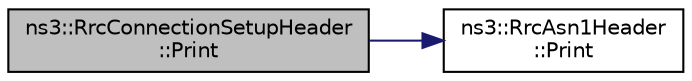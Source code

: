digraph "ns3::RrcConnectionSetupHeader::Print"
{
 // LATEX_PDF_SIZE
  edge [fontname="Helvetica",fontsize="10",labelfontname="Helvetica",labelfontsize="10"];
  node [fontname="Helvetica",fontsize="10",shape=record];
  rankdir="LR";
  Node1 [label="ns3::RrcConnectionSetupHeader\l::Print",height=0.2,width=0.4,color="black", fillcolor="grey75", style="filled", fontcolor="black",tooltip="This function prints the object, for debugging purposes."];
  Node1 -> Node2 [color="midnightblue",fontsize="10",style="solid",fontname="Helvetica"];
  Node2 [label="ns3::RrcAsn1Header\l::Print",height=0.2,width=0.4,color="black", fillcolor="white", style="filled",URL="$classns3_1_1_rrc_asn1_header.html#ae3352462cbfa6ebd2eba6ca8c0dc1c80",tooltip="This function prints the object, for debugging purposes."];
}
